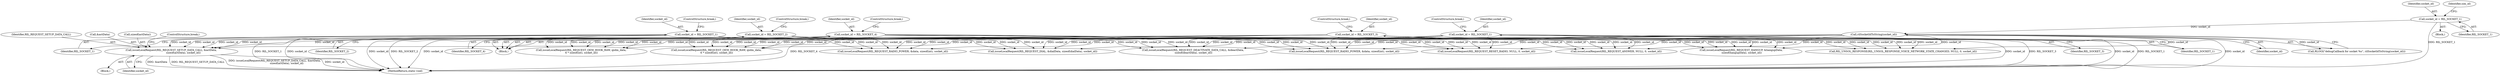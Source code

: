 digraph "1_Android_cd5f15f588a5d27e99ba12f057245bfe507f8c42@pointer" {
"1000564" [label="(Call,issueLocalRequest(RIL_REQUEST_SETUP_DATA_CALL, &actData,\n                              sizeof(actData), socket_id))"];
"1000356" [label="(Call,socket_id = RIL_SOCKET_4)"];
"1000143" [label="(Call,rilSocketIdToString(socket_id))"];
"1000134" [label="(Call,socket_id = RIL_SOCKET_1)"];
"1000346" [label="(Call,socket_id = RIL_SOCKET_2)"];
"1000341" [label="(Call,socket_id = RIL_SOCKET_1)"];
"1000361" [label="(Call,socket_id = RIL_SOCKET_1)"];
"1000351" [label="(Call,socket_id = RIL_SOCKET_3)"];
"1000568" [label="(Call,sizeof(actData))"];
"1000339" [label="(Block,)"];
"1000571" [label="(ControlStructure,break;)"];
"1000347" [label="(Identifier,socket_id)"];
"1000440" [label="(Call,RIL_UNSOL_RESPONSE(RIL_UNSOL_RESPONSE_VOICE_NETWORK_STATE_CHANGED, NULL, 0, socket_id))"];
"1000346" [label="(Call,socket_id = RIL_SOCKET_2)"];
"1000364" [label="(ControlStructure,break;)"];
"1000565" [label="(Identifier,RIL_REQUEST_SETUP_DATA_CALL)"];
"1000361" [label="(Call,socket_id = RIL_SOCKET_1)"];
"1000354" [label="(ControlStructure,break;)"];
"1000342" [label="(Identifier,socket_id)"];
"1000370" [label="(Block,)"];
"1000144" [label="(Identifier,socket_id)"];
"1000609" [label="(Call,issueLocalRequest(RIL_REQUEST_ANSWER, NULL, 0, socket_id))"];
"1000141" [label="(Call,RLOGI(\"debugCallback for socket %s\", rilSocketIdToString(socket_id)))"];
"1000143" [label="(Call,rilSocketIdToString(socket_id))"];
"1000564" [label="(Call,issueLocalRequest(RIL_REQUEST_SETUP_DATA_CALL, &actData,\n                              sizeof(actData), socket_id))"];
"1000348" [label="(Identifier,RIL_SOCKET_2)"];
"1000386" [label="(Call,issueLocalRequest(RIL_REQUEST_RADIO_POWER, &data, sizeof(int), socket_id))"];
"1000598" [label="(Call,issueLocalRequest(RIL_REQUEST_DIAL, &dialData, sizeof(dialData), socket_id))"];
"1000536" [label="(Call,issueLocalRequest(RIL_REQUEST_RADIO_POWER, &data, sizeof(int), socket_id))"];
"1000363" [label="(Identifier,RIL_SOCKET_1)"];
"1000353" [label="(Identifier,RIL_SOCKET_3)"];
"1000575" [label="(Call,issueLocalRequest(RIL_REQUEST_DEACTIVATE_DATA_CALL, &deactData,\n sizeof(deactData), socket_id))"];
"1000134" [label="(Call,socket_id = RIL_SOCKET_1)"];
"1000112" [label="(Block,)"];
"1000635" [label="(MethodReturn,static void)"];
"1000135" [label="(Identifier,socket_id)"];
"1000521" [label="(Call,issueLocalRequest(RIL_REQUEST_OEM_HOOK_RAW, qxdm_data,\n 6 * sizeof(int), socket_id))"];
"1000362" [label="(Identifier,socket_id)"];
"1000351" [label="(Call,socket_id = RIL_SOCKET_3)"];
"1000357" [label="(Identifier,socket_id)"];
"1000352" [label="(Identifier,socket_id)"];
"1000358" [label="(Identifier,RIL_SOCKET_4)"];
"1000136" [label="(Identifier,RIL_SOCKET_1)"];
"1000359" [label="(ControlStructure,break;)"];
"1000139" [label="(Identifier,sim_id)"];
"1000343" [label="(Identifier,RIL_SOCKET_1)"];
"1000570" [label="(Identifier,socket_id)"];
"1000344" [label="(ControlStructure,break;)"];
"1000479" [label="(Call,issueLocalRequest(RIL_REQUEST_OEM_HOOK_RAW, qxdm_data,\n 6 * sizeof(int), socket_id))"];
"1000618" [label="(Call,issueLocalRequest(RIL_REQUEST_HANGUP, &hangupData,\n sizeof(hangupData), socket_id))"];
"1000341" [label="(Call,socket_id = RIL_SOCKET_1)"];
"1000566" [label="(Call,&actData)"];
"1000356" [label="(Call,socket_id = RIL_SOCKET_4)"];
"1000374" [label="(Call,issueLocalRequest(RIL_REQUEST_RESET_RADIO, NULL, 0, socket_id))"];
"1000349" [label="(ControlStructure,break;)"];
"1000564" -> "1000370"  [label="AST: "];
"1000564" -> "1000570"  [label="CFG: "];
"1000565" -> "1000564"  [label="AST: "];
"1000566" -> "1000564"  [label="AST: "];
"1000568" -> "1000564"  [label="AST: "];
"1000570" -> "1000564"  [label="AST: "];
"1000571" -> "1000564"  [label="CFG: "];
"1000564" -> "1000635"  [label="DDG: &actData"];
"1000564" -> "1000635"  [label="DDG: RIL_REQUEST_SETUP_DATA_CALL"];
"1000564" -> "1000635"  [label="DDG: issueLocalRequest(RIL_REQUEST_SETUP_DATA_CALL, &actData,\n                              sizeof(actData), socket_id)"];
"1000564" -> "1000635"  [label="DDG: socket_id"];
"1000356" -> "1000564"  [label="DDG: socket_id"];
"1000143" -> "1000564"  [label="DDG: socket_id"];
"1000346" -> "1000564"  [label="DDG: socket_id"];
"1000341" -> "1000564"  [label="DDG: socket_id"];
"1000361" -> "1000564"  [label="DDG: socket_id"];
"1000351" -> "1000564"  [label="DDG: socket_id"];
"1000356" -> "1000339"  [label="AST: "];
"1000356" -> "1000358"  [label="CFG: "];
"1000357" -> "1000356"  [label="AST: "];
"1000358" -> "1000356"  [label="AST: "];
"1000359" -> "1000356"  [label="CFG: "];
"1000356" -> "1000635"  [label="DDG: socket_id"];
"1000356" -> "1000635"  [label="DDG: RIL_SOCKET_4"];
"1000356" -> "1000374"  [label="DDG: socket_id"];
"1000356" -> "1000386"  [label="DDG: socket_id"];
"1000356" -> "1000440"  [label="DDG: socket_id"];
"1000356" -> "1000479"  [label="DDG: socket_id"];
"1000356" -> "1000521"  [label="DDG: socket_id"];
"1000356" -> "1000536"  [label="DDG: socket_id"];
"1000356" -> "1000575"  [label="DDG: socket_id"];
"1000356" -> "1000598"  [label="DDG: socket_id"];
"1000356" -> "1000609"  [label="DDG: socket_id"];
"1000356" -> "1000618"  [label="DDG: socket_id"];
"1000143" -> "1000141"  [label="AST: "];
"1000143" -> "1000144"  [label="CFG: "];
"1000144" -> "1000143"  [label="AST: "];
"1000141" -> "1000143"  [label="CFG: "];
"1000143" -> "1000635"  [label="DDG: socket_id"];
"1000143" -> "1000141"  [label="DDG: socket_id"];
"1000134" -> "1000143"  [label="DDG: socket_id"];
"1000143" -> "1000374"  [label="DDG: socket_id"];
"1000143" -> "1000386"  [label="DDG: socket_id"];
"1000143" -> "1000440"  [label="DDG: socket_id"];
"1000143" -> "1000479"  [label="DDG: socket_id"];
"1000143" -> "1000521"  [label="DDG: socket_id"];
"1000143" -> "1000536"  [label="DDG: socket_id"];
"1000143" -> "1000575"  [label="DDG: socket_id"];
"1000143" -> "1000598"  [label="DDG: socket_id"];
"1000143" -> "1000609"  [label="DDG: socket_id"];
"1000143" -> "1000618"  [label="DDG: socket_id"];
"1000134" -> "1000112"  [label="AST: "];
"1000134" -> "1000136"  [label="CFG: "];
"1000135" -> "1000134"  [label="AST: "];
"1000136" -> "1000134"  [label="AST: "];
"1000139" -> "1000134"  [label="CFG: "];
"1000134" -> "1000635"  [label="DDG: RIL_SOCKET_1"];
"1000346" -> "1000339"  [label="AST: "];
"1000346" -> "1000348"  [label="CFG: "];
"1000347" -> "1000346"  [label="AST: "];
"1000348" -> "1000346"  [label="AST: "];
"1000349" -> "1000346"  [label="CFG: "];
"1000346" -> "1000635"  [label="DDG: RIL_SOCKET_2"];
"1000346" -> "1000635"  [label="DDG: socket_id"];
"1000346" -> "1000374"  [label="DDG: socket_id"];
"1000346" -> "1000386"  [label="DDG: socket_id"];
"1000346" -> "1000440"  [label="DDG: socket_id"];
"1000346" -> "1000479"  [label="DDG: socket_id"];
"1000346" -> "1000521"  [label="DDG: socket_id"];
"1000346" -> "1000536"  [label="DDG: socket_id"];
"1000346" -> "1000575"  [label="DDG: socket_id"];
"1000346" -> "1000598"  [label="DDG: socket_id"];
"1000346" -> "1000609"  [label="DDG: socket_id"];
"1000346" -> "1000618"  [label="DDG: socket_id"];
"1000341" -> "1000339"  [label="AST: "];
"1000341" -> "1000343"  [label="CFG: "];
"1000342" -> "1000341"  [label="AST: "];
"1000343" -> "1000341"  [label="AST: "];
"1000344" -> "1000341"  [label="CFG: "];
"1000341" -> "1000635"  [label="DDG: RIL_SOCKET_1"];
"1000341" -> "1000635"  [label="DDG: socket_id"];
"1000341" -> "1000374"  [label="DDG: socket_id"];
"1000341" -> "1000386"  [label="DDG: socket_id"];
"1000341" -> "1000440"  [label="DDG: socket_id"];
"1000341" -> "1000479"  [label="DDG: socket_id"];
"1000341" -> "1000521"  [label="DDG: socket_id"];
"1000341" -> "1000536"  [label="DDG: socket_id"];
"1000341" -> "1000575"  [label="DDG: socket_id"];
"1000341" -> "1000598"  [label="DDG: socket_id"];
"1000341" -> "1000609"  [label="DDG: socket_id"];
"1000341" -> "1000618"  [label="DDG: socket_id"];
"1000361" -> "1000339"  [label="AST: "];
"1000361" -> "1000363"  [label="CFG: "];
"1000362" -> "1000361"  [label="AST: "];
"1000363" -> "1000361"  [label="AST: "];
"1000364" -> "1000361"  [label="CFG: "];
"1000361" -> "1000635"  [label="DDG: socket_id"];
"1000361" -> "1000635"  [label="DDG: RIL_SOCKET_1"];
"1000361" -> "1000374"  [label="DDG: socket_id"];
"1000361" -> "1000386"  [label="DDG: socket_id"];
"1000361" -> "1000440"  [label="DDG: socket_id"];
"1000361" -> "1000479"  [label="DDG: socket_id"];
"1000361" -> "1000521"  [label="DDG: socket_id"];
"1000361" -> "1000536"  [label="DDG: socket_id"];
"1000361" -> "1000575"  [label="DDG: socket_id"];
"1000361" -> "1000598"  [label="DDG: socket_id"];
"1000361" -> "1000609"  [label="DDG: socket_id"];
"1000361" -> "1000618"  [label="DDG: socket_id"];
"1000351" -> "1000339"  [label="AST: "];
"1000351" -> "1000353"  [label="CFG: "];
"1000352" -> "1000351"  [label="AST: "];
"1000353" -> "1000351"  [label="AST: "];
"1000354" -> "1000351"  [label="CFG: "];
"1000351" -> "1000635"  [label="DDG: RIL_SOCKET_3"];
"1000351" -> "1000635"  [label="DDG: socket_id"];
"1000351" -> "1000374"  [label="DDG: socket_id"];
"1000351" -> "1000386"  [label="DDG: socket_id"];
"1000351" -> "1000440"  [label="DDG: socket_id"];
"1000351" -> "1000479"  [label="DDG: socket_id"];
"1000351" -> "1000521"  [label="DDG: socket_id"];
"1000351" -> "1000536"  [label="DDG: socket_id"];
"1000351" -> "1000575"  [label="DDG: socket_id"];
"1000351" -> "1000598"  [label="DDG: socket_id"];
"1000351" -> "1000609"  [label="DDG: socket_id"];
"1000351" -> "1000618"  [label="DDG: socket_id"];
}
